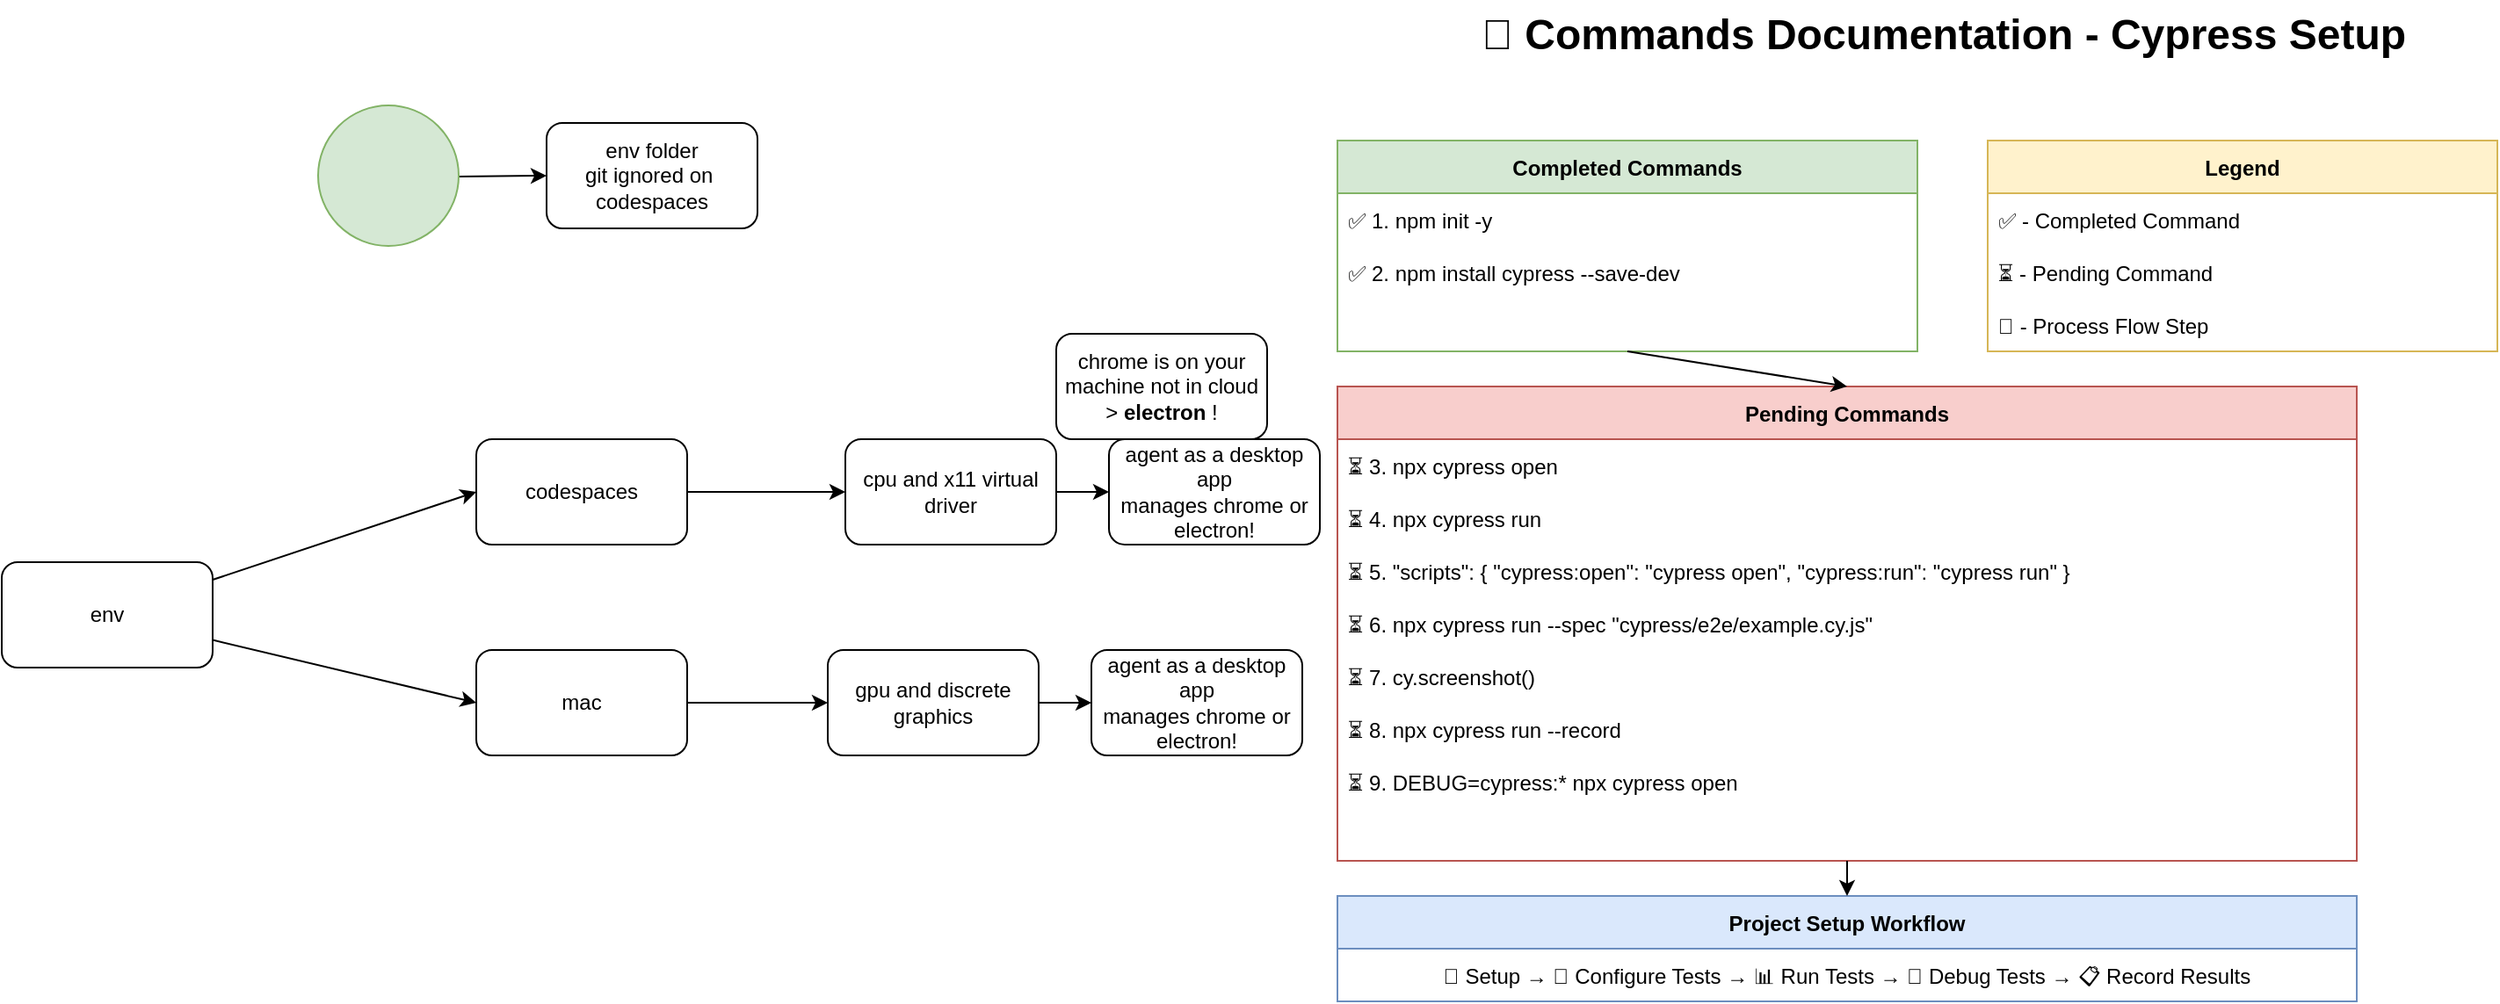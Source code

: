 <mxfile>
    <diagram id="cypress-setup-diagram" name="Cypress Setup Commands">
        <mxGraphModel dx="2044" dy="365" grid="1" gridSize="10" guides="1" tooltips="1" connect="1" arrows="1" fold="1" page="1" pageScale="1" pageWidth="850" pageHeight="1100" math="0" shadow="0">
            <root>
                <mxCell id="0"/>
                <mxCell id="1" parent="0"/>
                <mxCell id="2" value="&lt;font style=&quot;font-size: 24px&quot;&gt;📜 Commands Documentation - Cypress Setup&lt;/font&gt;" style="text;html=1;strokeColor=none;fillColor=none;align=center;verticalAlign=middle;whiteSpace=wrap;rounded=0;fontStyle=1" parent="1" vertex="1">
                    <mxGeometry x="160" y="20" width="530" height="40" as="geometry"/>
                </mxCell>
                <mxCell id="3" value="Completed Commands" style="swimlane;fontStyle=1;childLayout=stackLayout;horizontal=1;startSize=30;horizontalStack=0;resizeParent=1;resizeParentMax=0;resizeLast=0;collapsible=1;marginBottom=0;fillColor=#d5e8d4;strokeColor=#82b366;" parent="1" vertex="1">
                    <mxGeometry x="80" y="100" width="330" height="120" as="geometry"/>
                </mxCell>
                <mxCell id="4" value="✅ 1. npm init -y" style="text;strokeColor=none;fillColor=none;align=left;verticalAlign=middle;spacingLeft=4;spacingRight=4;overflow=hidden;points=[[0,0.5],[1,0.5]];portConstraint=eastwest;rotatable=0;" parent="3" vertex="1">
                    <mxGeometry y="30" width="330" height="30" as="geometry"/>
                </mxCell>
                <mxCell id="5" value="✅ 2. npm install cypress --save-dev" style="text;strokeColor=none;fillColor=none;align=left;verticalAlign=middle;spacingLeft=4;spacingRight=4;overflow=hidden;points=[[0,0.5],[1,0.5]];portConstraint=eastwest;rotatable=0;" parent="3" vertex="1">
                    <mxGeometry y="60" width="330" height="30" as="geometry"/>
                </mxCell>
                <mxCell id="6" value="Pending Commands" style="swimlane;fontStyle=1;childLayout=stackLayout;horizontal=1;startSize=30;horizontalStack=0;resizeParent=1;resizeParentMax=0;resizeLast=0;collapsible=1;marginBottom=0;fillColor=#f8cecc;strokeColor=#b85450;" parent="1" vertex="1">
                    <mxGeometry x="80" y="240" width="580" height="270" as="geometry"/>
                </mxCell>
                <mxCell id="7" value="⏳ 3. npx cypress open" style="text;strokeColor=none;fillColor=none;align=left;verticalAlign=middle;spacingLeft=4;spacingRight=4;overflow=hidden;points=[[0,0.5],[1,0.5]];portConstraint=eastwest;rotatable=0;" parent="6" vertex="1">
                    <mxGeometry y="30" width="580" height="30" as="geometry"/>
                </mxCell>
                <mxCell id="8" value="⏳ 4. npx cypress run" style="text;strokeColor=none;fillColor=none;align=left;verticalAlign=middle;spacingLeft=4;spacingRight=4;overflow=hidden;points=[[0,0.5],[1,0.5]];portConstraint=eastwest;rotatable=0;" parent="6" vertex="1">
                    <mxGeometry y="60" width="580" height="30" as="geometry"/>
                </mxCell>
                <mxCell id="9" value="⏳ 5. &quot;scripts&quot;: { &quot;cypress:open&quot;: &quot;cypress open&quot;, &quot;cypress:run&quot;: &quot;cypress run&quot; }" style="text;strokeColor=none;fillColor=none;align=left;verticalAlign=middle;spacingLeft=4;spacingRight=4;overflow=hidden;points=[[0,0.5],[1,0.5]];portConstraint=eastwest;rotatable=0;" parent="6" vertex="1">
                    <mxGeometry y="90" width="580" height="30" as="geometry"/>
                </mxCell>
                <mxCell id="10" value="⏳ 6. npx cypress run --spec &quot;cypress/e2e/example.cy.js&quot;" style="text;strokeColor=none;fillColor=none;align=left;verticalAlign=middle;spacingLeft=4;spacingRight=4;overflow=hidden;points=[[0,0.5],[1,0.5]];portConstraint=eastwest;rotatable=0;" parent="6" vertex="1">
                    <mxGeometry y="120" width="580" height="30" as="geometry"/>
                </mxCell>
                <mxCell id="11" value="⏳ 7. cy.screenshot()" style="text;strokeColor=none;fillColor=none;align=left;verticalAlign=middle;spacingLeft=4;spacingRight=4;overflow=hidden;points=[[0,0.5],[1,0.5]];portConstraint=eastwest;rotatable=0;" parent="6" vertex="1">
                    <mxGeometry y="150" width="580" height="30" as="geometry"/>
                </mxCell>
                <mxCell id="12" value="⏳ 8. npx cypress run --record" style="text;strokeColor=none;fillColor=none;align=left;verticalAlign=middle;spacingLeft=4;spacingRight=4;overflow=hidden;points=[[0,0.5],[1,0.5]];portConstraint=eastwest;rotatable=0;" parent="6" vertex="1">
                    <mxGeometry y="180" width="580" height="30" as="geometry"/>
                </mxCell>
                <mxCell id="13" value="⏳ 9. DEBUG=cypress:* npx cypress open" style="text;strokeColor=none;fillColor=none;align=left;verticalAlign=middle;spacingLeft=4;spacingRight=4;overflow=hidden;points=[[0,0.5],[1,0.5]];portConstraint=eastwest;rotatable=0;" parent="6" vertex="1">
                    <mxGeometry y="210" width="580" height="30" as="geometry"/>
                </mxCell>
                <mxCell id="14" value="Project Setup Workflow" style="swimlane;fontStyle=1;childLayout=stackLayout;horizontal=1;startSize=30;horizontalStack=0;resizeParent=1;resizeParentMax=0;resizeLast=0;collapsible=1;marginBottom=0;fillColor=#dae8fc;strokeColor=#6c8ebf;" parent="1" vertex="1">
                    <mxGeometry x="80" y="530" width="580" height="60" as="geometry"/>
                </mxCell>
                <mxCell id="15" value="🚀 Setup → 🧪 Configure Tests → 📊 Run Tests → 🐞 Debug Tests → 📋 Record Results" style="text;strokeColor=none;fillColor=none;align=center;verticalAlign=middle;spacingLeft=4;spacingRight=4;overflow=hidden;points=[[0,0.5],[1,0.5]];portConstraint=eastwest;rotatable=0;" parent="14" vertex="1">
                    <mxGeometry y="30" width="580" height="30" as="geometry"/>
                </mxCell>
                <mxCell id="16" value="" style="endArrow=classic;html=1;rounded=0;exitX=0.5;exitY=1;exitDx=0;exitDy=0;entryX=0.5;entryY=0;entryDx=0;entryDy=0;" parent="1" source="3" target="6" edge="1">
                    <mxGeometry width="50" height="50" relative="1" as="geometry">
                        <mxPoint x="400" y="410" as="sourcePoint"/>
                        <mxPoint x="450" y="360" as="targetPoint"/>
                    </mxGeometry>
                </mxCell>
                <mxCell id="17" value="" style="endArrow=classic;html=1;rounded=0;exitX=0.5;exitY=1;exitDx=0;exitDy=0;entryX=0.5;entryY=0;entryDx=0;entryDy=0;" parent="1" source="6" target="14" edge="1">
                    <mxGeometry width="50" height="50" relative="1" as="geometry">
                        <mxPoint x="400" y="410" as="sourcePoint"/>
                        <mxPoint x="450" y="360" as="targetPoint"/>
                    </mxGeometry>
                </mxCell>
                <mxCell id="18" value="Legend" style="swimlane;fontStyle=1;childLayout=stackLayout;horizontal=1;startSize=30;horizontalStack=0;resizeParent=1;resizeParentMax=0;resizeLast=0;collapsible=1;marginBottom=0;fillColor=#fff2cc;strokeColor=#d6b656;" parent="1" vertex="1">
                    <mxGeometry x="450" y="100" width="290" height="120" as="geometry"/>
                </mxCell>
                <mxCell id="19" value="✅ - Completed Command" style="text;strokeColor=none;fillColor=none;align=left;verticalAlign=middle;spacingLeft=4;spacingRight=4;overflow=hidden;points=[[0,0.5],[1,0.5]];portConstraint=eastwest;rotatable=0;" parent="18" vertex="1">
                    <mxGeometry y="30" width="290" height="30" as="geometry"/>
                </mxCell>
                <mxCell id="20" value="⏳ - Pending Command" style="text;strokeColor=none;fillColor=none;align=left;verticalAlign=middle;spacingLeft=4;spacingRight=4;overflow=hidden;points=[[0,0.5],[1,0.5]];portConstraint=eastwest;rotatable=0;" parent="18" vertex="1">
                    <mxGeometry y="60" width="290" height="30" as="geometry"/>
                </mxCell>
                <mxCell id="21" value="🚀 - Process Flow Step" style="text;strokeColor=none;fillColor=none;align=left;verticalAlign=middle;spacingLeft=4;spacingRight=4;overflow=hidden;points=[[0,0.5],[1,0.5]];portConstraint=eastwest;rotatable=0;" parent="18" vertex="1">
                    <mxGeometry y="90" width="290" height="30" as="geometry"/>
                </mxCell>
                <mxCell id="22" value="env folder&lt;div&gt;git ignored on&amp;nbsp;&lt;/div&gt;&lt;div&gt;codespaces&lt;/div&gt;" style="rounded=1;whiteSpace=wrap;html=1;" parent="1" vertex="1">
                    <mxGeometry x="-370" y="90" width="120" height="60" as="geometry"/>
                </mxCell>
                <mxCell id="24" style="edgeStyle=none;html=1;entryX=0;entryY=0.5;entryDx=0;entryDy=0;" parent="1" source="23" target="22" edge="1">
                    <mxGeometry relative="1" as="geometry"/>
                </mxCell>
                <mxCell id="23" value="" style="ellipse;whiteSpace=wrap;html=1;aspect=fixed;fillColor=#d5e8d4;strokeColor=#82b366;" parent="1" vertex="1">
                    <mxGeometry x="-500" y="80" width="80" height="80" as="geometry"/>
                </mxCell>
                <mxCell id="26" style="edgeStyle=none;html=1;entryX=0;entryY=0.5;entryDx=0;entryDy=0;" parent="1" source="25" target="27" edge="1">
                    <mxGeometry relative="1" as="geometry">
                        <mxPoint x="-430" y="290" as="targetPoint"/>
                    </mxGeometry>
                </mxCell>
                <mxCell id="29" style="edgeStyle=none;html=1;entryX=0;entryY=0.5;entryDx=0;entryDy=0;" parent="1" source="25" target="28" edge="1">
                    <mxGeometry relative="1" as="geometry"/>
                </mxCell>
                <mxCell id="25" value="env" style="rounded=1;whiteSpace=wrap;html=1;" parent="1" vertex="1">
                    <mxGeometry x="-680" y="340" width="120" height="60" as="geometry"/>
                </mxCell>
                <mxCell id="33" style="edgeStyle=none;html=1;entryX=0;entryY=0.5;entryDx=0;entryDy=0;" parent="1" source="27" target="32" edge="1">
                    <mxGeometry relative="1" as="geometry"/>
                </mxCell>
                <mxCell id="27" value="codespaces" style="rounded=1;whiteSpace=wrap;html=1;" parent="1" vertex="1">
                    <mxGeometry x="-410" y="270" width="120" height="60" as="geometry"/>
                </mxCell>
                <mxCell id="31" value="" style="edgeStyle=none;html=1;" parent="1" source="28" target="30" edge="1">
                    <mxGeometry relative="1" as="geometry"/>
                </mxCell>
                <mxCell id="28" value="mac" style="rounded=1;whiteSpace=wrap;html=1;" parent="1" vertex="1">
                    <mxGeometry x="-410" y="390" width="120" height="60" as="geometry"/>
                </mxCell>
                <mxCell id="35" value="" style="edgeStyle=none;html=1;" edge="1" parent="1" source="30" target="34">
                    <mxGeometry relative="1" as="geometry"/>
                </mxCell>
                <mxCell id="30" value="gpu and discrete graphics" style="rounded=1;whiteSpace=wrap;html=1;" parent="1" vertex="1">
                    <mxGeometry x="-210" y="390" width="120" height="60" as="geometry"/>
                </mxCell>
                <mxCell id="37" style="edgeStyle=none;html=1;entryX=0;entryY=0.5;entryDx=0;entryDy=0;" edge="1" parent="1" source="32" target="36">
                    <mxGeometry relative="1" as="geometry"/>
                </mxCell>
                <mxCell id="32" value="cpu and x11 virtual driver" style="rounded=1;whiteSpace=wrap;html=1;" parent="1" vertex="1">
                    <mxGeometry x="-200" y="270" width="120" height="60" as="geometry"/>
                </mxCell>
                <mxCell id="34" value="agent as a desktop app&lt;div&gt;manages chrome or electron!&lt;/div&gt;" style="rounded=1;whiteSpace=wrap;html=1;" vertex="1" parent="1">
                    <mxGeometry x="-60" y="390" width="120" height="60" as="geometry"/>
                </mxCell>
                <mxCell id="36" value="agent as a desktop app&lt;div&gt;manages chrome or electron!&lt;/div&gt;" style="rounded=1;whiteSpace=wrap;html=1;" vertex="1" parent="1">
                    <mxGeometry x="-50" y="270" width="120" height="60" as="geometry"/>
                </mxCell>
                <mxCell id="38" value="chrome is on your machine not in cloud &amp;gt; &lt;b&gt;electron&lt;/b&gt; !" style="rounded=1;whiteSpace=wrap;html=1;" vertex="1" parent="1">
                    <mxGeometry x="-80" y="210" width="120" height="60" as="geometry"/>
                </mxCell>
            </root>
        </mxGraphModel>
    </diagram>
</mxfile>